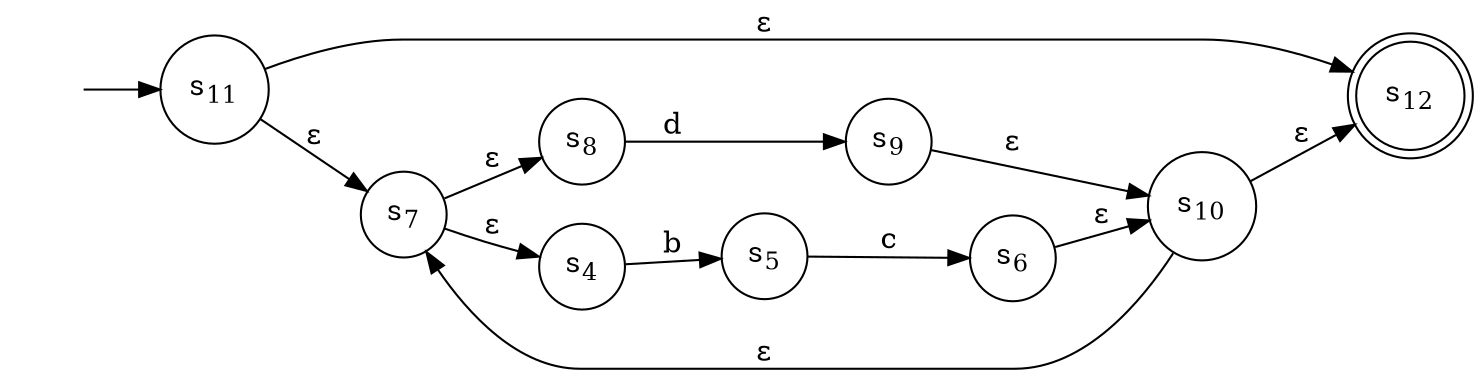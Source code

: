 digraph {
	graph [rankdir=LR]
	node [shape=circle]
	s [style=invisible]
	s11 [label=<s<sub>11</sub>>]
	s12 [label=<s<sub>12</sub>>, peripheries=2]
	s -> s11
	s11 -> s7 [label=ε]
	s10 -> s7 [label=ε]
	s10 -> s12 [label=ε]
	s11 -> s12 [label=ε]
	s7 [label=<s<sub>7</sub>>]
	s8 [label=<s<sub>8</sub>>]
	s9 [label=<s<sub>9</sub>>]
	s10 [label=<s<sub>10</sub>>]
	s7 -> s8 [label=ε]
	s8 -> s9 [label=d]
	s9 -> s10 [label=ε]
	s7 -> s4 [label=ε]
	s4 [label=<s<sub>4</sub>>]
	s5 [label=<s<sub>5</sub>>]
	s6 [label=<s<sub>6</sub>>]
	s4 -> s5 [label=b]
	s5 -> s6 [label=c]
	s6 -> s10 [label=ε]
}
